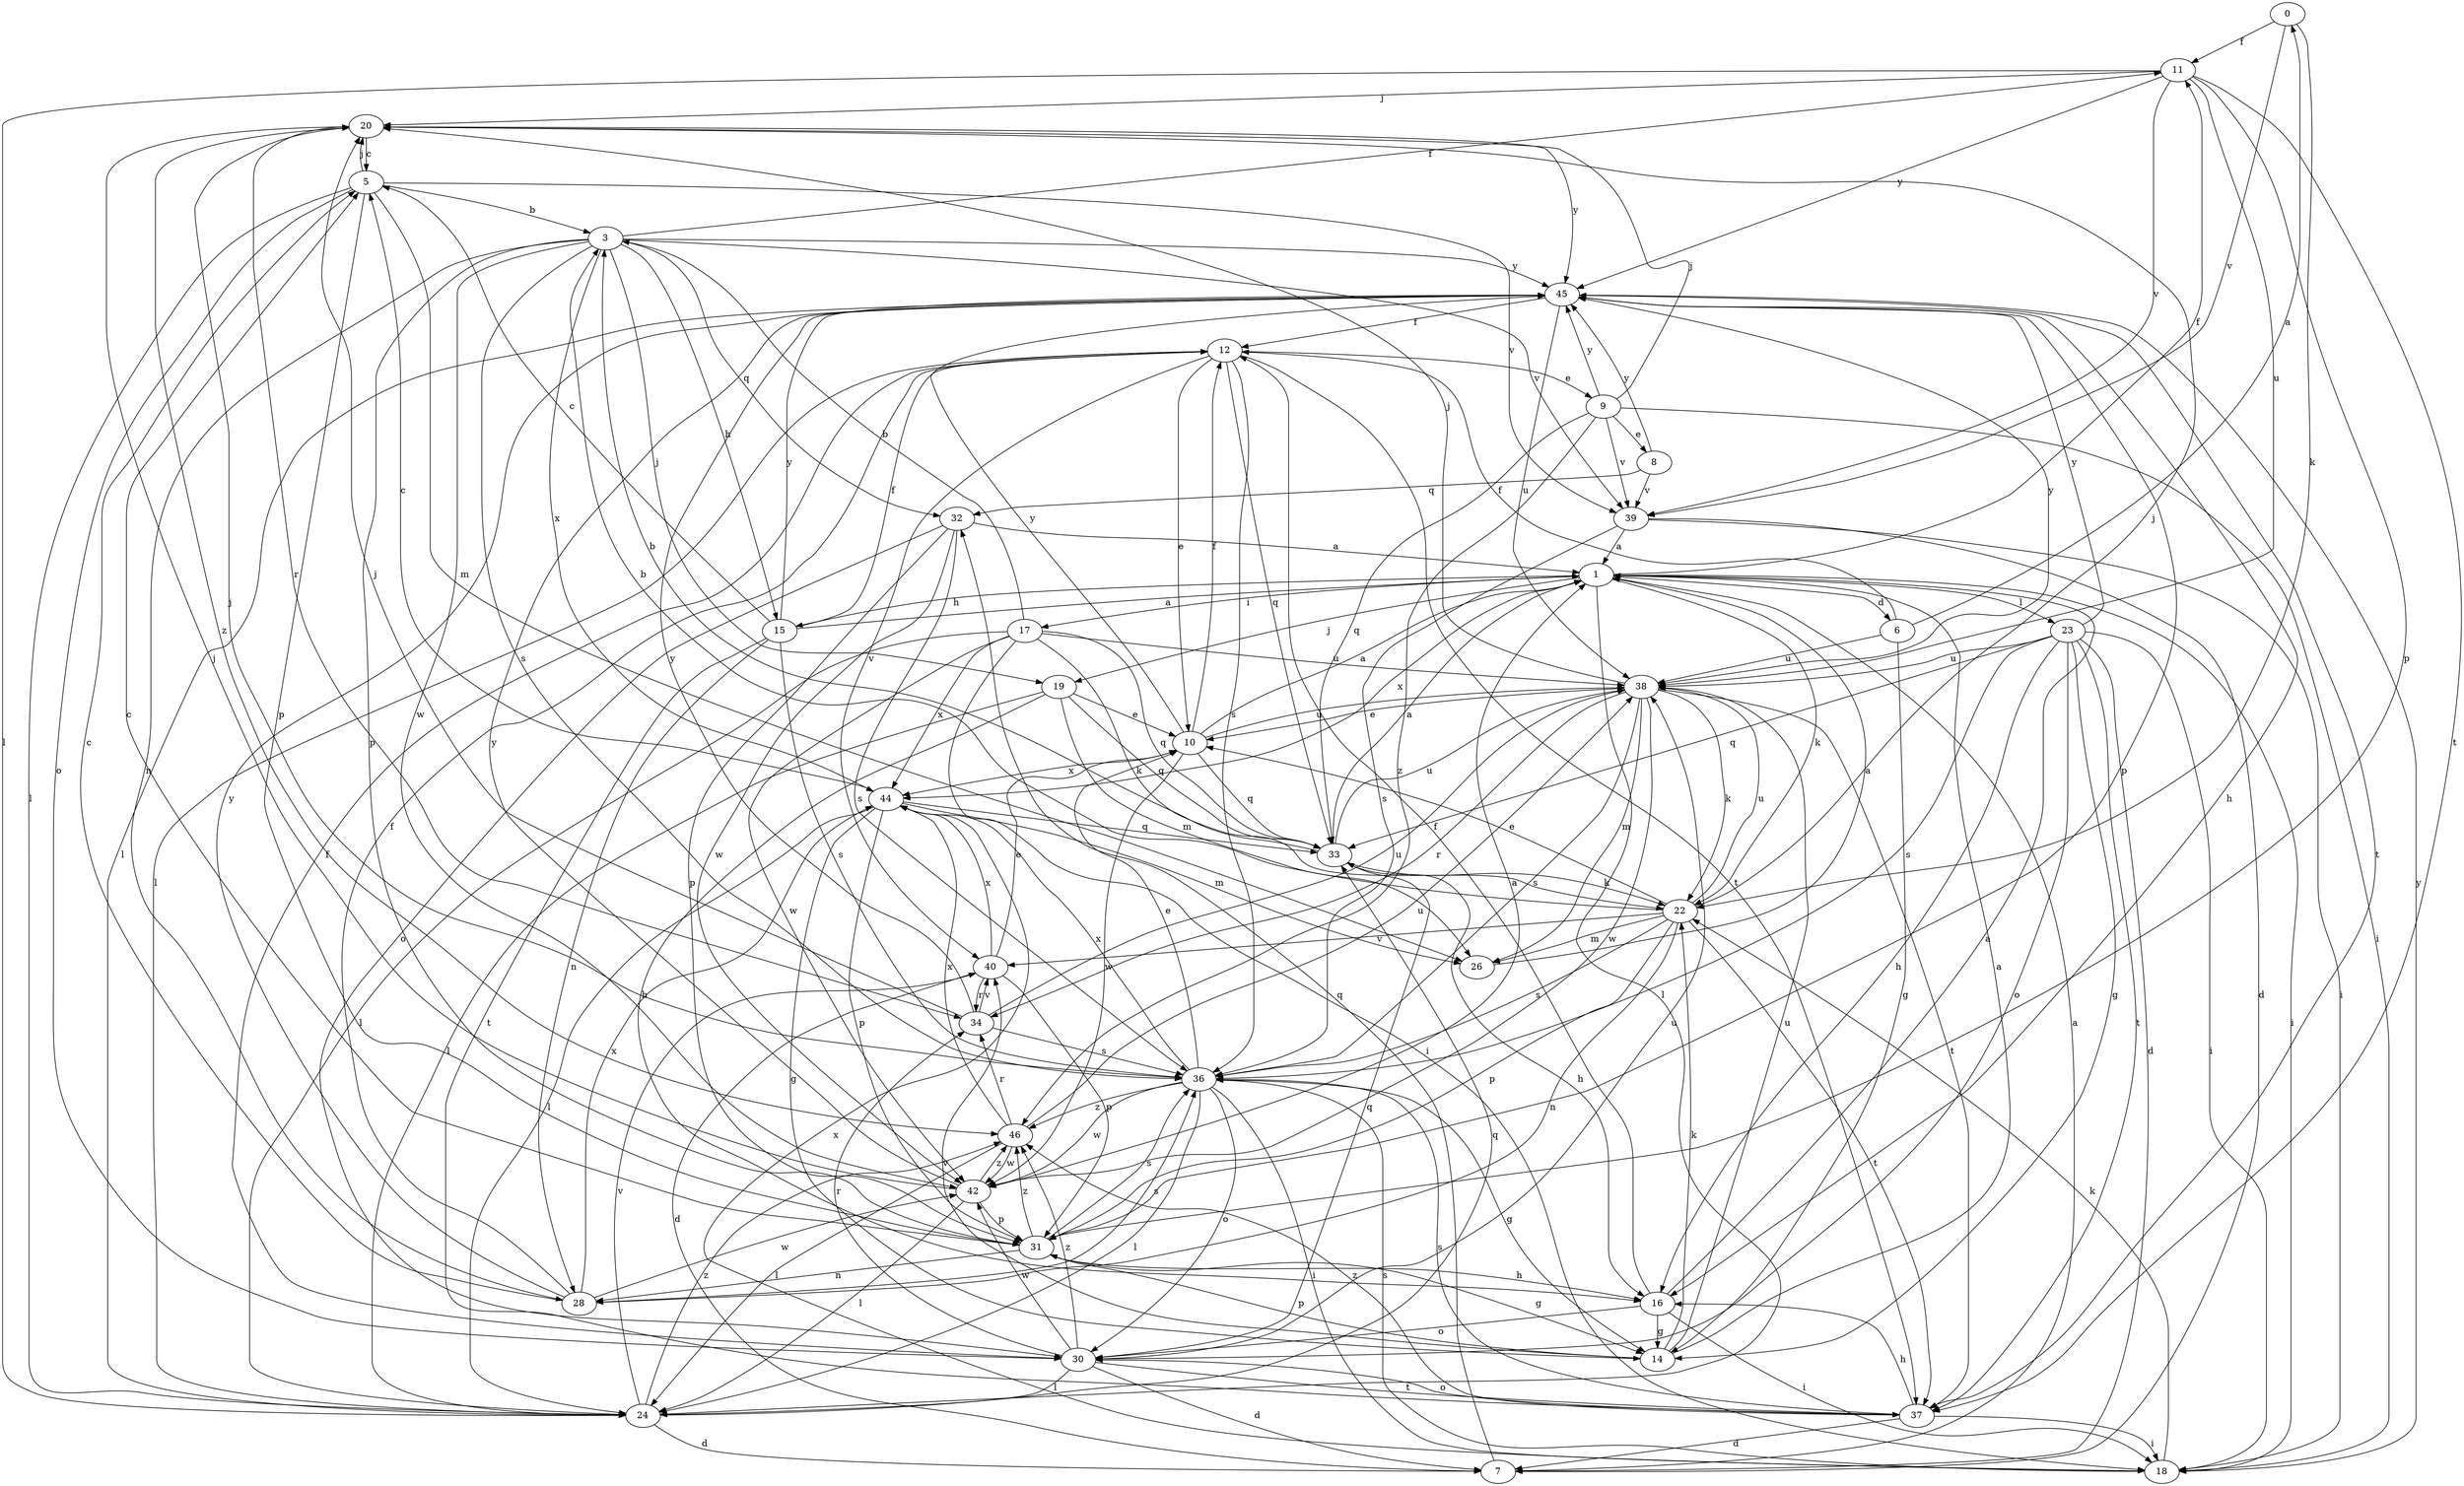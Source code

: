 strict digraph  {
0;
1;
3;
5;
6;
7;
8;
9;
10;
11;
12;
14;
15;
16;
17;
18;
19;
20;
22;
23;
24;
26;
28;
30;
31;
32;
33;
34;
36;
37;
38;
39;
40;
42;
44;
45;
46;
0 -> 11  [label=f];
0 -> 22  [label=k];
0 -> 39  [label=v];
1 -> 6  [label=d];
1 -> 11  [label=f];
1 -> 15  [label=h];
1 -> 17  [label=i];
1 -> 18  [label=i];
1 -> 19  [label=j];
1 -> 22  [label=k];
1 -> 23  [label=l];
1 -> 24  [label=l];
1 -> 44  [label=x];
3 -> 11  [label=f];
3 -> 15  [label=h];
3 -> 19  [label=j];
3 -> 28  [label=n];
3 -> 31  [label=p];
3 -> 32  [label=q];
3 -> 36  [label=s];
3 -> 39  [label=v];
3 -> 42  [label=w];
3 -> 44  [label=x];
3 -> 45  [label=y];
5 -> 3  [label=b];
5 -> 20  [label=j];
5 -> 24  [label=l];
5 -> 26  [label=m];
5 -> 30  [label=o];
5 -> 31  [label=p];
5 -> 39  [label=v];
6 -> 0  [label=a];
6 -> 12  [label=f];
6 -> 14  [label=g];
6 -> 38  [label=u];
7 -> 1  [label=a];
7 -> 32  [label=q];
8 -> 32  [label=q];
8 -> 39  [label=v];
8 -> 45  [label=y];
9 -> 8  [label=e];
9 -> 18  [label=i];
9 -> 20  [label=j];
9 -> 33  [label=q];
9 -> 39  [label=v];
9 -> 45  [label=y];
9 -> 46  [label=z];
10 -> 1  [label=a];
10 -> 12  [label=f];
10 -> 33  [label=q];
10 -> 38  [label=u];
10 -> 42  [label=w];
10 -> 44  [label=x];
10 -> 45  [label=y];
11 -> 20  [label=j];
11 -> 24  [label=l];
11 -> 31  [label=p];
11 -> 37  [label=t];
11 -> 38  [label=u];
11 -> 39  [label=v];
11 -> 45  [label=y];
12 -> 9  [label=e];
12 -> 10  [label=e];
12 -> 24  [label=l];
12 -> 33  [label=q];
12 -> 36  [label=s];
12 -> 37  [label=t];
12 -> 40  [label=v];
14 -> 1  [label=a];
14 -> 22  [label=k];
14 -> 31  [label=p];
14 -> 38  [label=u];
14 -> 40  [label=v];
15 -> 1  [label=a];
15 -> 5  [label=c];
15 -> 12  [label=f];
15 -> 28  [label=n];
15 -> 36  [label=s];
15 -> 37  [label=t];
15 -> 45  [label=y];
16 -> 1  [label=a];
16 -> 12  [label=f];
16 -> 14  [label=g];
16 -> 18  [label=i];
16 -> 30  [label=o];
17 -> 3  [label=b];
17 -> 18  [label=i];
17 -> 22  [label=k];
17 -> 24  [label=l];
17 -> 33  [label=q];
17 -> 38  [label=u];
17 -> 42  [label=w];
17 -> 44  [label=x];
18 -> 22  [label=k];
18 -> 36  [label=s];
18 -> 44  [label=x];
18 -> 45  [label=y];
19 -> 10  [label=e];
19 -> 16  [label=h];
19 -> 24  [label=l];
19 -> 26  [label=m];
19 -> 33  [label=q];
20 -> 5  [label=c];
20 -> 34  [label=r];
20 -> 45  [label=y];
20 -> 46  [label=z];
22 -> 3  [label=b];
22 -> 10  [label=e];
22 -> 20  [label=j];
22 -> 26  [label=m];
22 -> 28  [label=n];
22 -> 31  [label=p];
22 -> 36  [label=s];
22 -> 37  [label=t];
22 -> 38  [label=u];
22 -> 40  [label=v];
23 -> 7  [label=d];
23 -> 14  [label=g];
23 -> 16  [label=h];
23 -> 18  [label=i];
23 -> 30  [label=o];
23 -> 33  [label=q];
23 -> 36  [label=s];
23 -> 37  [label=t];
23 -> 38  [label=u];
23 -> 45  [label=y];
24 -> 7  [label=d];
24 -> 33  [label=q];
24 -> 40  [label=v];
24 -> 46  [label=z];
26 -> 1  [label=a];
28 -> 5  [label=c];
28 -> 12  [label=f];
28 -> 36  [label=s];
28 -> 42  [label=w];
28 -> 44  [label=x];
28 -> 45  [label=y];
30 -> 7  [label=d];
30 -> 12  [label=f];
30 -> 24  [label=l];
30 -> 33  [label=q];
30 -> 34  [label=r];
30 -> 37  [label=t];
30 -> 38  [label=u];
30 -> 42  [label=w];
30 -> 46  [label=z];
31 -> 5  [label=c];
31 -> 14  [label=g];
31 -> 16  [label=h];
31 -> 28  [label=n];
31 -> 36  [label=s];
31 -> 46  [label=z];
32 -> 1  [label=a];
32 -> 30  [label=o];
32 -> 31  [label=p];
32 -> 36  [label=s];
32 -> 42  [label=w];
33 -> 1  [label=a];
33 -> 3  [label=b];
33 -> 16  [label=h];
33 -> 22  [label=k];
33 -> 38  [label=u];
34 -> 20  [label=j];
34 -> 36  [label=s];
34 -> 38  [label=u];
34 -> 40  [label=v];
34 -> 45  [label=y];
36 -> 10  [label=e];
36 -> 14  [label=g];
36 -> 18  [label=i];
36 -> 20  [label=j];
36 -> 24  [label=l];
36 -> 30  [label=o];
36 -> 42  [label=w];
36 -> 44  [label=x];
36 -> 46  [label=z];
37 -> 7  [label=d];
37 -> 16  [label=h];
37 -> 18  [label=i];
37 -> 30  [label=o];
37 -> 36  [label=s];
37 -> 46  [label=z];
38 -> 10  [label=e];
38 -> 20  [label=j];
38 -> 22  [label=k];
38 -> 26  [label=m];
38 -> 34  [label=r];
38 -> 36  [label=s];
38 -> 37  [label=t];
38 -> 42  [label=w];
38 -> 45  [label=y];
39 -> 1  [label=a];
39 -> 7  [label=d];
39 -> 18  [label=i];
39 -> 36  [label=s];
40 -> 7  [label=d];
40 -> 10  [label=e];
40 -> 31  [label=p];
40 -> 34  [label=r];
40 -> 44  [label=x];
42 -> 1  [label=a];
42 -> 20  [label=j];
42 -> 24  [label=l];
42 -> 31  [label=p];
42 -> 45  [label=y];
42 -> 46  [label=z];
44 -> 5  [label=c];
44 -> 14  [label=g];
44 -> 24  [label=l];
44 -> 26  [label=m];
44 -> 31  [label=p];
44 -> 33  [label=q];
45 -> 12  [label=f];
45 -> 16  [label=h];
45 -> 24  [label=l];
45 -> 31  [label=p];
45 -> 37  [label=t];
45 -> 38  [label=u];
46 -> 24  [label=l];
46 -> 34  [label=r];
46 -> 38  [label=u];
46 -> 42  [label=w];
46 -> 44  [label=x];
}
